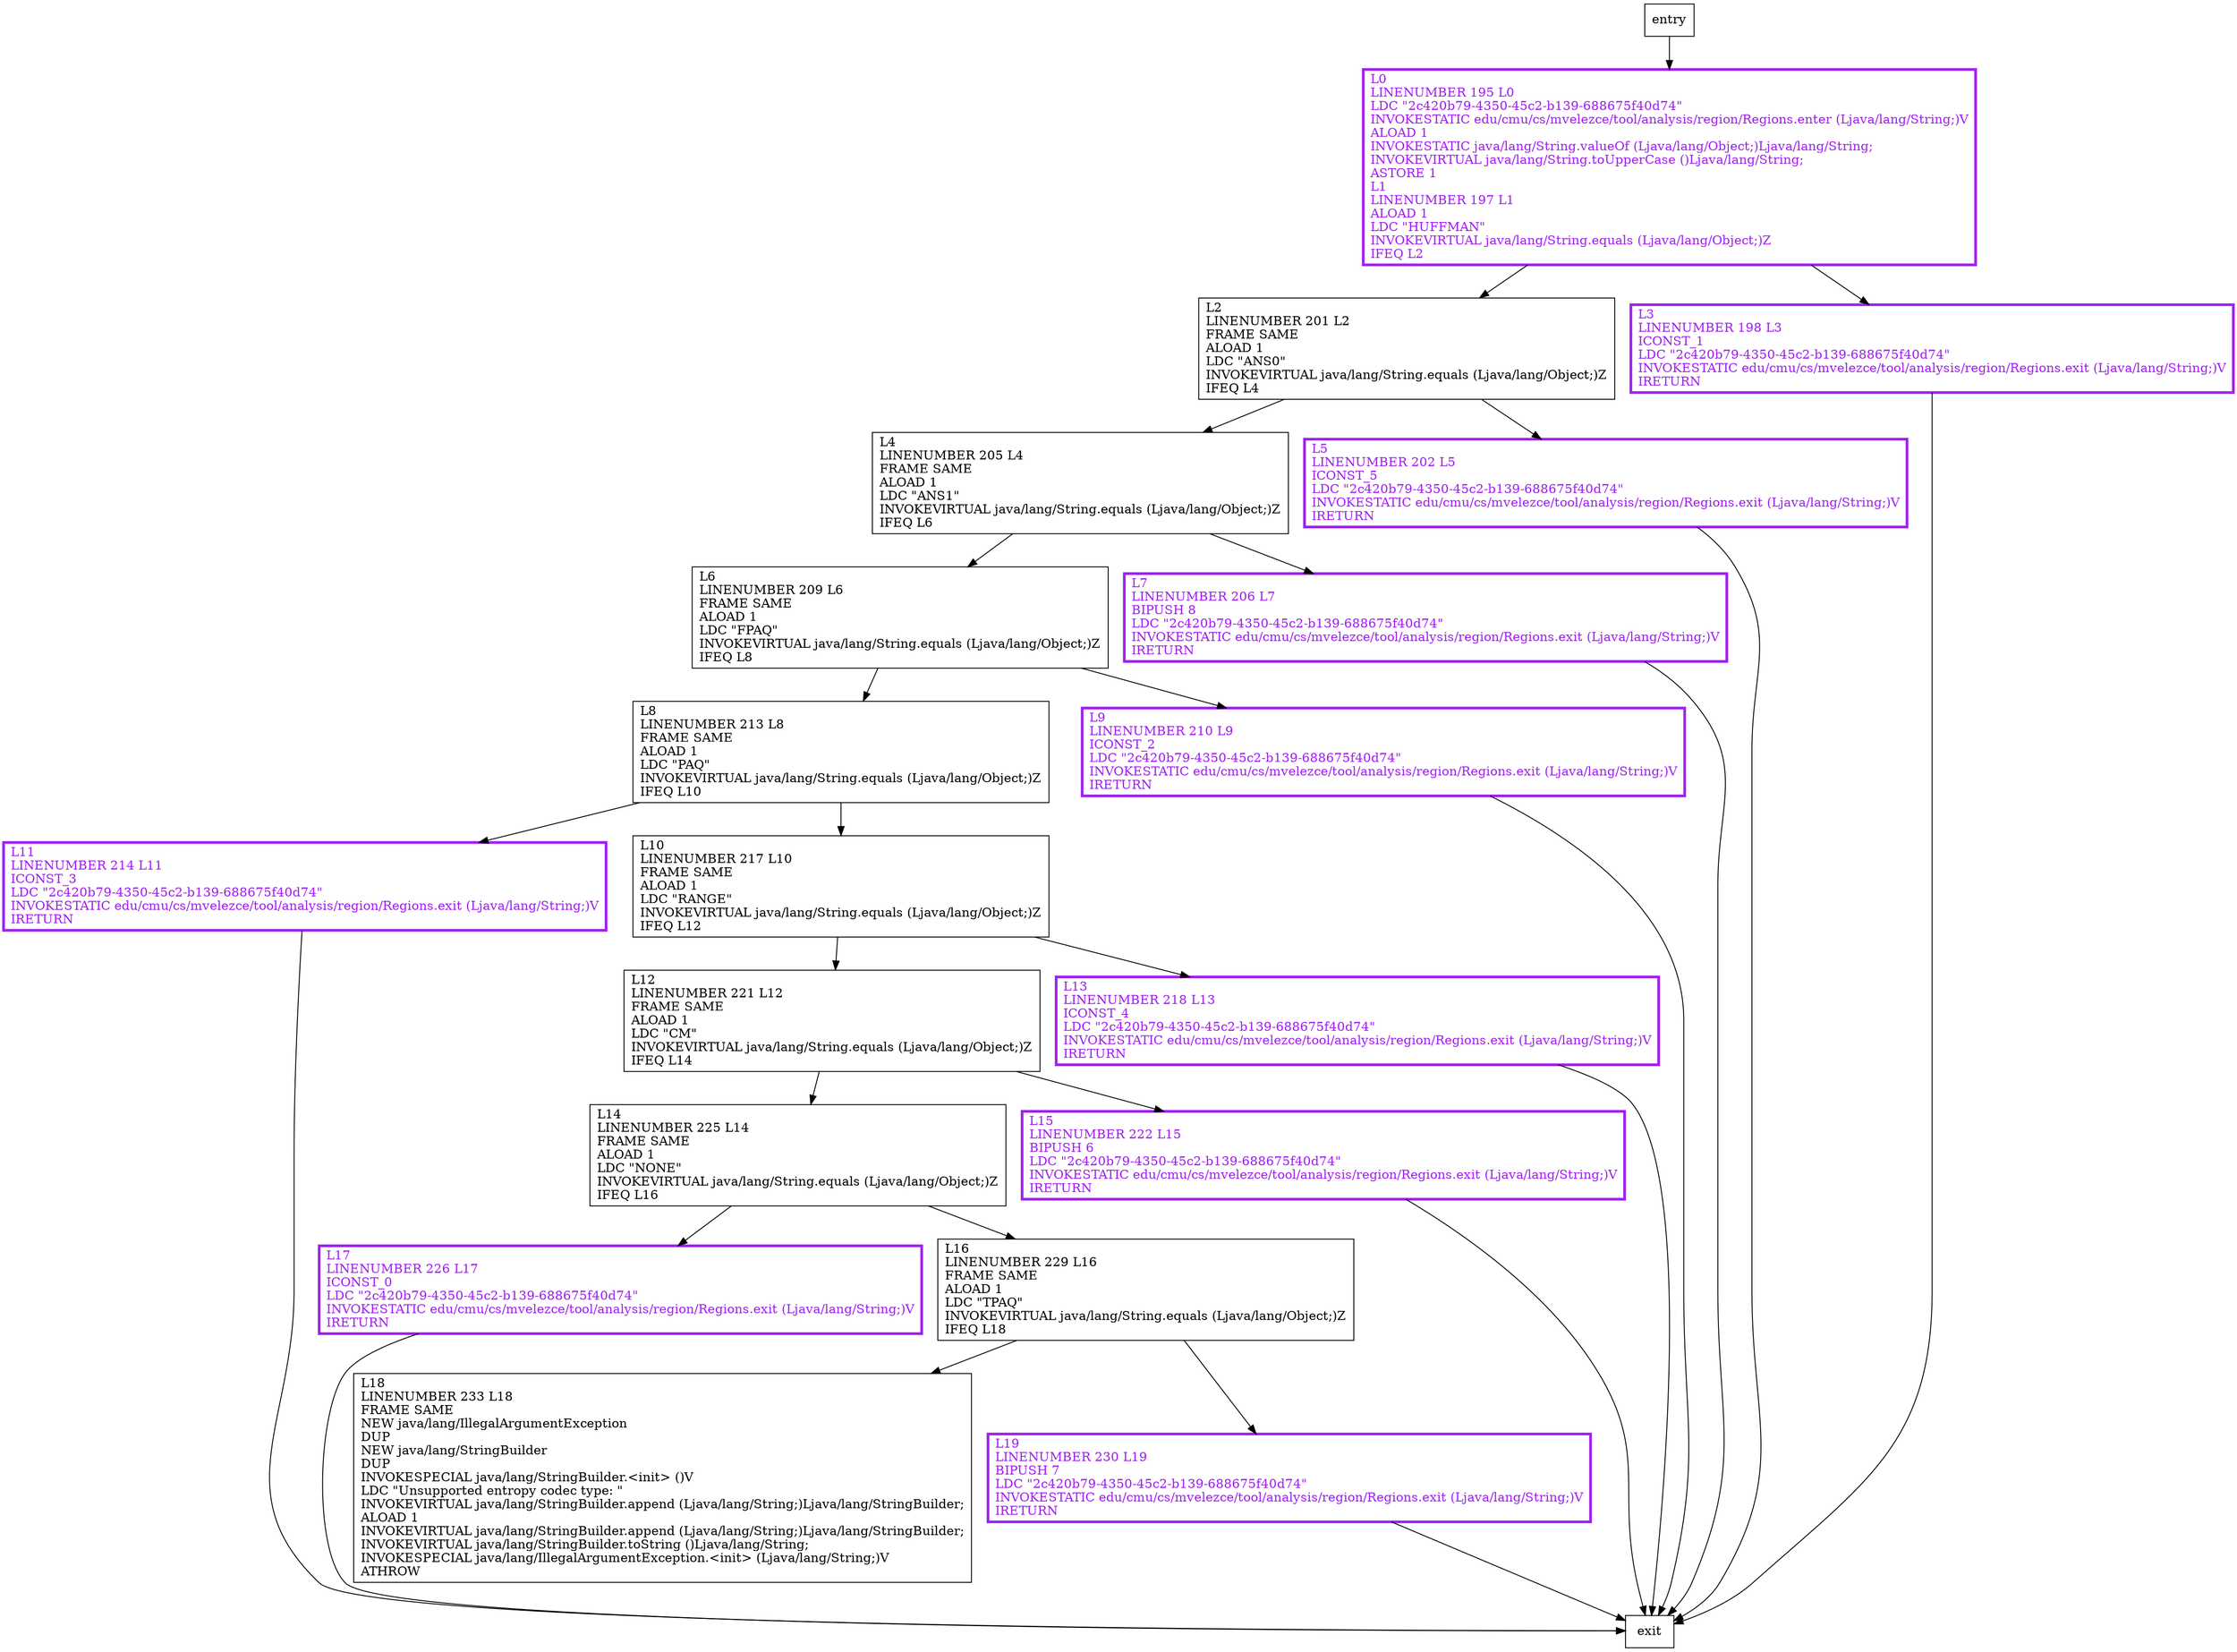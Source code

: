 digraph getType {
node [shape=record];
319261553 [label="L14\lLINENUMBER 225 L14\lFRAME SAME\lALOAD 1\lLDC \"NONE\"\lINVOKEVIRTUAL java/lang/String.equals (Ljava/lang/Object;)Z\lIFEQ L16\l"];
1907705709 [label="L18\lLINENUMBER 233 L18\lFRAME SAME\lNEW java/lang/IllegalArgumentException\lDUP\lNEW java/lang/StringBuilder\lDUP\lINVOKESPECIAL java/lang/StringBuilder.\<init\> ()V\lLDC \"Unsupported entropy codec type: \"\lINVOKEVIRTUAL java/lang/StringBuilder.append (Ljava/lang/String;)Ljava/lang/StringBuilder;\lALOAD 1\lINVOKEVIRTUAL java/lang/StringBuilder.append (Ljava/lang/String;)Ljava/lang/StringBuilder;\lINVOKEVIRTUAL java/lang/StringBuilder.toString ()Ljava/lang/String;\lINVOKESPECIAL java/lang/IllegalArgumentException.\<init\> (Ljava/lang/String;)V\lATHROW\l"];
3416261 [label="L8\lLINENUMBER 213 L8\lFRAME SAME\lALOAD 1\lLDC \"PAQ\"\lINVOKEVIRTUAL java/lang/String.equals (Ljava/lang/Object;)Z\lIFEQ L10\l"];
1304346206 [label="L2\lLINENUMBER 201 L2\lFRAME SAME\lALOAD 1\lLDC \"ANS0\"\lINVOKEVIRTUAL java/lang/String.equals (Ljava/lang/Object;)Z\lIFEQ L4\l"];
1516324584 [label="L3\lLINENUMBER 198 L3\lICONST_1\lLDC \"2c420b79-4350-45c2-b139-688675f40d74\"\lINVOKESTATIC edu/cmu/cs/mvelezce/tool/analysis/region/Regions.exit (Ljava/lang/String;)V\lIRETURN\l"];
1494816671 [label="L12\lLINENUMBER 221 L12\lFRAME SAME\lALOAD 1\lLDC \"CM\"\lINVOKEVIRTUAL java/lang/String.equals (Ljava/lang/Object;)Z\lIFEQ L14\l"];
55589239 [label="L6\lLINENUMBER 209 L6\lFRAME SAME\lALOAD 1\lLDC \"FPAQ\"\lINVOKEVIRTUAL java/lang/String.equals (Ljava/lang/Object;)Z\lIFEQ L8\l"];
451563764 [label="L9\lLINENUMBER 210 L9\lICONST_2\lLDC \"2c420b79-4350-45c2-b139-688675f40d74\"\lINVOKESTATIC edu/cmu/cs/mvelezce/tool/analysis/region/Regions.exit (Ljava/lang/String;)V\lIRETURN\l"];
1398176243 [label="L7\lLINENUMBER 206 L7\lBIPUSH 8\lLDC \"2c420b79-4350-45c2-b139-688675f40d74\"\lINVOKESTATIC edu/cmu/cs/mvelezce/tool/analysis/region/Regions.exit (Ljava/lang/String;)V\lIRETURN\l"];
1581646807 [label="L17\lLINENUMBER 226 L17\lICONST_0\lLDC \"2c420b79-4350-45c2-b139-688675f40d74\"\lINVOKESTATIC edu/cmu/cs/mvelezce/tool/analysis/region/Regions.exit (Ljava/lang/String;)V\lIRETURN\l"];
2007270062 [label="L4\lLINENUMBER 205 L4\lFRAME SAME\lALOAD 1\lLDC \"ANS1\"\lINVOKEVIRTUAL java/lang/String.equals (Ljava/lang/Object;)Z\lIFEQ L6\l"];
729998942 [label="L16\lLINENUMBER 229 L16\lFRAME SAME\lALOAD 1\lLDC \"TPAQ\"\lINVOKEVIRTUAL java/lang/String.equals (Ljava/lang/Object;)Z\lIFEQ L18\l"];
297566648 [label="L13\lLINENUMBER 218 L13\lICONST_4\lLDC \"2c420b79-4350-45c2-b139-688675f40d74\"\lINVOKESTATIC edu/cmu/cs/mvelezce/tool/analysis/region/Regions.exit (Ljava/lang/String;)V\lIRETURN\l"];
985049976 [label="L15\lLINENUMBER 222 L15\lBIPUSH 6\lLDC \"2c420b79-4350-45c2-b139-688675f40d74\"\lINVOKESTATIC edu/cmu/cs/mvelezce/tool/analysis/region/Regions.exit (Ljava/lang/String;)V\lIRETURN\l"];
992226307 [label="L5\lLINENUMBER 202 L5\lICONST_5\lLDC \"2c420b79-4350-45c2-b139-688675f40d74\"\lINVOKESTATIC edu/cmu/cs/mvelezce/tool/analysis/region/Regions.exit (Ljava/lang/String;)V\lIRETURN\l"];
644699173 [label="L0\lLINENUMBER 195 L0\lLDC \"2c420b79-4350-45c2-b139-688675f40d74\"\lINVOKESTATIC edu/cmu/cs/mvelezce/tool/analysis/region/Regions.enter (Ljava/lang/String;)V\lALOAD 1\lINVOKESTATIC java/lang/String.valueOf (Ljava/lang/Object;)Ljava/lang/String;\lINVOKEVIRTUAL java/lang/String.toUpperCase ()Ljava/lang/String;\lASTORE 1\lL1\lLINENUMBER 197 L1\lALOAD 1\lLDC \"HUFFMAN\"\lINVOKEVIRTUAL java/lang/String.equals (Ljava/lang/Object;)Z\lIFEQ L2\l"];
2022322755 [label="L11\lLINENUMBER 214 L11\lICONST_3\lLDC \"2c420b79-4350-45c2-b139-688675f40d74\"\lINVOKESTATIC edu/cmu/cs/mvelezce/tool/analysis/region/Regions.exit (Ljava/lang/String;)V\lIRETURN\l"];
410212703 [label="L10\lLINENUMBER 217 L10\lFRAME SAME\lALOAD 1\lLDC \"RANGE\"\lINVOKEVIRTUAL java/lang/String.equals (Ljava/lang/Object;)Z\lIFEQ L12\l"];
2128072520 [label="L19\lLINENUMBER 230 L19\lBIPUSH 7\lLDC \"2c420b79-4350-45c2-b139-688675f40d74\"\lINVOKESTATIC edu/cmu/cs/mvelezce/tool/analysis/region/Regions.exit (Ljava/lang/String;)V\lIRETURN\l"];
entry;
exit;
319261553 -> 1581646807;
319261553 -> 729998942;
3416261 -> 2022322755;
3416261 -> 410212703;
1304346206 -> 992226307;
1304346206 -> 2007270062;
1516324584 -> exit;
1494816671 -> 319261553;
1494816671 -> 985049976;
55589239 -> 3416261;
55589239 -> 451563764;
451563764 -> exit;
1398176243 -> exit;
1581646807 -> exit;
2007270062 -> 55589239;
2007270062 -> 1398176243;
729998942 -> 1907705709;
729998942 -> 2128072520;
297566648 -> exit;
entry -> 644699173;
985049976 -> exit;
992226307 -> exit;
644699173 -> 1304346206;
644699173 -> 1516324584;
2022322755 -> exit;
410212703 -> 1494816671;
410212703 -> 297566648;
2128072520 -> exit;
985049976[fontcolor="purple", penwidth=3, color="purple"];
992226307[fontcolor="purple", penwidth=3, color="purple"];
1516324584[fontcolor="purple", penwidth=3, color="purple"];
644699173[fontcolor="purple", penwidth=3, color="purple"];
451563764[fontcolor="purple", penwidth=3, color="purple"];
1398176243[fontcolor="purple", penwidth=3, color="purple"];
1581646807[fontcolor="purple", penwidth=3, color="purple"];
2022322755[fontcolor="purple", penwidth=3, color="purple"];
2128072520[fontcolor="purple", penwidth=3, color="purple"];
297566648[fontcolor="purple", penwidth=3, color="purple"];
}
